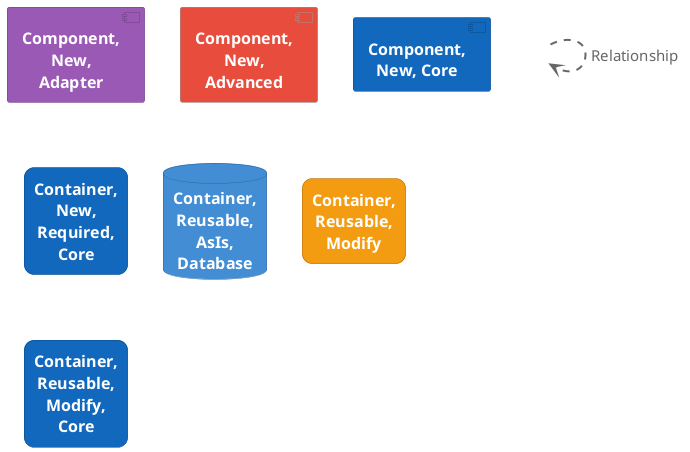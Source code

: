 @startuml
set separator none

skinparam {
  shadowing false
  arrowFontSize 15
  defaultTextAlignment center
  wrapWidth 100
  maxMessageSize 100
}
hide stereotype

skinparam rectangle<<_transparent>> {
  BorderColor transparent
  BackgroundColor transparent
  FontColor transparent
}

skinparam component<<1>> {
  BackgroundColor #9b59b6
  FontColor #ffffff
  BorderColor #6c3e7f
}
component "==Component, New, Adapter" <<1>>

skinparam component<<2>> {
  BackgroundColor #e74c3c
  FontColor #ffffff
  BorderColor #999999
}
component "==Component, New, Advanced" <<2>>

skinparam component<<3>> {
  BackgroundColor #1168bd
  FontColor #ffffff
  BorderColor #0b4884
}
component "==Component, New, Core" <<3>>

skinparam rectangle<<4>> {
  BackgroundColor #1168bd
  FontColor #ffffff
  BorderColor #0b4884
  roundCorner 20
}
rectangle "==Container, New, Required, Core" <<4>>

skinparam database<<5>> {
  BackgroundColor #438dd5
  FontColor #ffffff
  BorderColor #2e6295
}
database "==Container, Reusable, AsIs, Database" <<5>>

skinparam rectangle<<6>> {
  BackgroundColor #f39c12
  FontColor #ffffff
  BorderColor #aa6d0c
  roundCorner 20
}
rectangle "==Container, Reusable, Modify" <<6>>

skinparam rectangle<<7>> {
  BackgroundColor #1168bd
  FontColor #ffffff
  BorderColor #0b4884
  roundCorner 20
}
rectangle "==Container, Reusable, Modify, Core" <<7>>

rectangle "." <<_transparent>> as 8
8 .[#666666,thickness=2].> 8 : "<color:#666666>Relationship"


@enduml